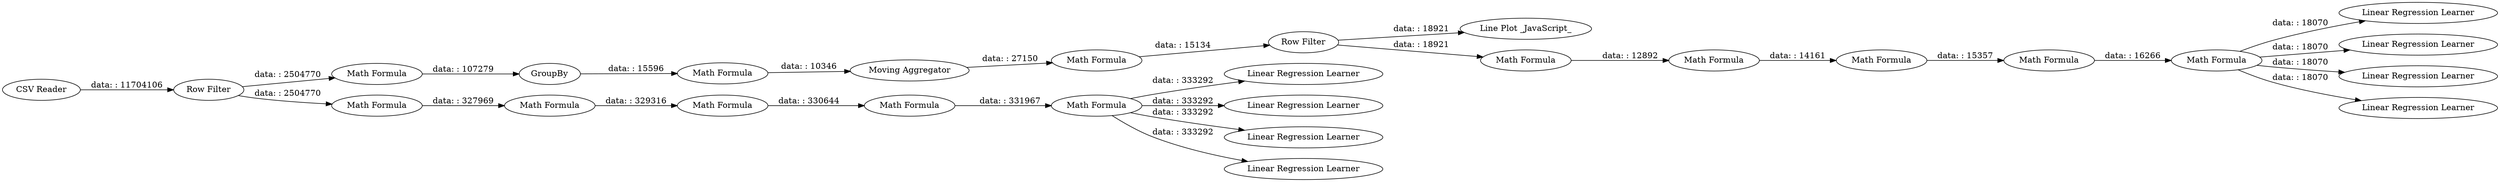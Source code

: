 digraph {
	"342799918178728190_12" [label="Math Formula"]
	"342799918178728190_18" [label="Line Plot _JavaScript_"]
	"342799918178728190_23" [label="Math Formula"]
	"342799918178728190_27" [label="Linear Regression Learner"]
	"342799918178728190_6" [label="Math Formula"]
	"342799918178728190_19" [label="Math Formula"]
	"342799918178728190_13" [label=GroupBy]
	"342799918178728190_16" [label="Math Formula"]
	"342799918178728190_7" [label="Math Formula"]
	"342799918178728190_25" [label="Linear Regression Learner"]
	"342799918178728190_9" [label="Linear Regression Learner"]
	"342799918178728190_10" [label="Linear Regression Learner"]
	"342799918178728190_1" [label="CSV Reader"]
	"342799918178728190_21" [label="Math Formula"]
	"342799918178728190_11" [label="Linear Regression Learner"]
	"342799918178728190_26" [label="Linear Regression Learner"]
	"342799918178728190_22" [label="Math Formula"]
	"342799918178728190_20" [label="Math Formula"]
	"342799918178728190_24" [label="Linear Regression Learner"]
	"342799918178728190_3" [label="Math Formula"]
	"342799918178728190_2" [label="Row Filter"]
	"342799918178728190_5" [label="Math Formula"]
	"342799918178728190_4" [label="Math Formula"]
	"342799918178728190_15" [label="Moving Aggregator"]
	"342799918178728190_17" [label="Row Filter"]
	"342799918178728190_14" [label="Math Formula"]
	"342799918178728190_8" [label="Linear Regression Learner"]
	"342799918178728190_3" -> "342799918178728190_4" [label="data: : 327969"]
	"342799918178728190_16" -> "342799918178728190_17" [label="data: : 15134"]
	"342799918178728190_17" -> "342799918178728190_18" [label="data: : 18921"]
	"342799918178728190_5" -> "342799918178728190_6" [label="data: : 330644"]
	"342799918178728190_1" -> "342799918178728190_2" [label="data: : 11704106"]
	"342799918178728190_4" -> "342799918178728190_5" [label="data: : 329316"]
	"342799918178728190_22" -> "342799918178728190_23" [label="data: : 16266"]
	"342799918178728190_7" -> "342799918178728190_8" [label="data: : 333292"]
	"342799918178728190_21" -> "342799918178728190_22" [label="data: : 15357"]
	"342799918178728190_2" -> "342799918178728190_3" [label="data: : 2504770"]
	"342799918178728190_12" -> "342799918178728190_13" [label="data: : 107279"]
	"342799918178728190_17" -> "342799918178728190_19" [label="data: : 18921"]
	"342799918178728190_23" -> "342799918178728190_24" [label="data: : 18070"]
	"342799918178728190_2" -> "342799918178728190_12" [label="data: : 2504770"]
	"342799918178728190_23" -> "342799918178728190_27" [label="data: : 18070"]
	"342799918178728190_14" -> "342799918178728190_15" [label="data: : 10346"]
	"342799918178728190_19" -> "342799918178728190_20" [label="data: : 12892"]
	"342799918178728190_7" -> "342799918178728190_10" [label="data: : 333292"]
	"342799918178728190_7" -> "342799918178728190_11" [label="data: : 333292"]
	"342799918178728190_6" -> "342799918178728190_7" [label="data: : 331967"]
	"342799918178728190_7" -> "342799918178728190_9" [label="data: : 333292"]
	"342799918178728190_13" -> "342799918178728190_14" [label="data: : 15596"]
	"342799918178728190_23" -> "342799918178728190_25" [label="data: : 18070"]
	"342799918178728190_23" -> "342799918178728190_26" [label="data: : 18070"]
	"342799918178728190_15" -> "342799918178728190_16" [label="data: : 27150"]
	"342799918178728190_20" -> "342799918178728190_21" [label="data: : 14161"]
	rankdir=LR
}

